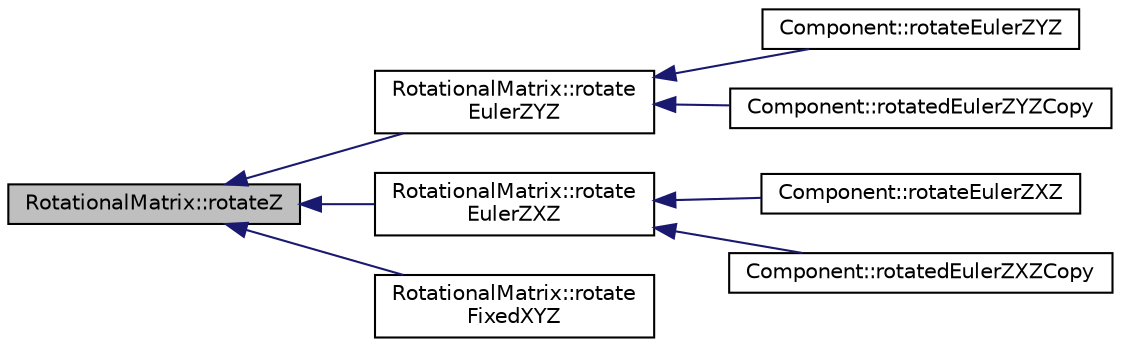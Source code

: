 digraph "RotationalMatrix::rotateZ"
{
  edge [fontname="Helvetica",fontsize="10",labelfontname="Helvetica",labelfontsize="10"];
  node [fontname="Helvetica",fontsize="10",shape=record];
  rankdir="LR";
  Node1 [label="RotationalMatrix::rotateZ",height=0.2,width=0.4,color="black", fillcolor="grey75", style="filled" fontcolor="black"];
  Node1 -> Node2 [dir="back",color="midnightblue",fontsize="10",style="solid",fontname="Helvetica"];
  Node2 [label="RotationalMatrix::rotate\lEulerZYZ",height=0.2,width=0.4,color="black", fillcolor="white", style="filled",URL="$classRotationalMatrix.html#a5c3409d05d844696cd5be7399eefa5dc",tooltip="Applies an Euler rotation around z, y&#39;, z&#39;&#39; Applies three rotations around z, x&#39; and z&#39;&#39;..."];
  Node2 -> Node3 [dir="back",color="midnightblue",fontsize="10",style="solid",fontname="Helvetica"];
  Node3 [label="Component::rotateEulerZYZ",height=0.2,width=0.4,color="black", fillcolor="white", style="filled",URL="$classComponent.html#a841b4b1a8040df25a0dc83c413e90878",tooltip="Rotate the component with Euler Angles ZY&#39;Z&#39;&#39;."];
  Node2 -> Node4 [dir="back",color="midnightblue",fontsize="10",style="solid",fontname="Helvetica"];
  Node4 [label="Component::rotatedEulerZYZCopy",height=0.2,width=0.4,color="black", fillcolor="white", style="filled",URL="$classComponent.html#a0ec11e37ac626ea7ea2ce8019a828a16",tooltip="Rotate a copy of the component with Euler Angles ZX&#39;Z&#39;&#39;."];
  Node1 -> Node5 [dir="back",color="midnightblue",fontsize="10",style="solid",fontname="Helvetica"];
  Node5 [label="RotationalMatrix::rotate\lEulerZXZ",height=0.2,width=0.4,color="black", fillcolor="white", style="filled",URL="$classRotationalMatrix.html#a791b7409dde52402e1a5728602590a93",tooltip="Applies an Euler rotation around z, x&#39;, z&#39;&#39; Applies three rotations around z, x&#39; and z&#39;&#39;..."];
  Node5 -> Node6 [dir="back",color="midnightblue",fontsize="10",style="solid",fontname="Helvetica"];
  Node6 [label="Component::rotateEulerZXZ",height=0.2,width=0.4,color="black", fillcolor="white", style="filled",URL="$classComponent.html#a8ce5e794cdbe6d675999921c019e9067",tooltip="Rotate the component with Euler Angles ZX&#39;Z&#39;&#39;."];
  Node5 -> Node7 [dir="back",color="midnightblue",fontsize="10",style="solid",fontname="Helvetica"];
  Node7 [label="Component::rotatedEulerZXZCopy",height=0.2,width=0.4,color="black", fillcolor="white", style="filled",URL="$classComponent.html#ab274194213390b91a710465d7c7c12ea",tooltip="Rotate a copy of the component with Euler Angles ZX&#39;Z&#39;&#39;."];
  Node1 -> Node8 [dir="back",color="midnightblue",fontsize="10",style="solid",fontname="Helvetica"];
  Node8 [label="RotationalMatrix::rotate\lFixedXYZ",height=0.2,width=0.4,color="black", fillcolor="white", style="filled",URL="$classRotationalMatrix.html#a66de01c0e617a05cfb0e57d88dc8c372",tooltip="Applies a Roll-Pitch-Yaw rotation around x, y, z Applies three rotations around the fixed reference s..."];
}
